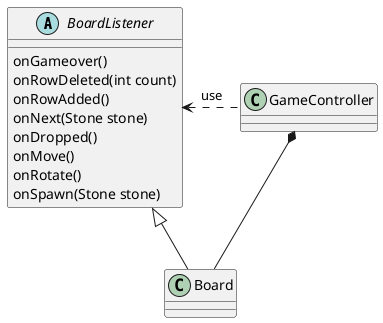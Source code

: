 @startuml
BoardListener <|-- Board
GameController *-- Board

BoardListener <. GameController : use

abstract class BoardListener {
    onGameover()
    onRowDeleted(int count)
    onRowAdded()
    onNext(Stone stone)
    onDropped()
    onMove()
    onRotate()
    onSpawn(Stone stone)
}

class Board {
}

class GameController {
}

@enduml